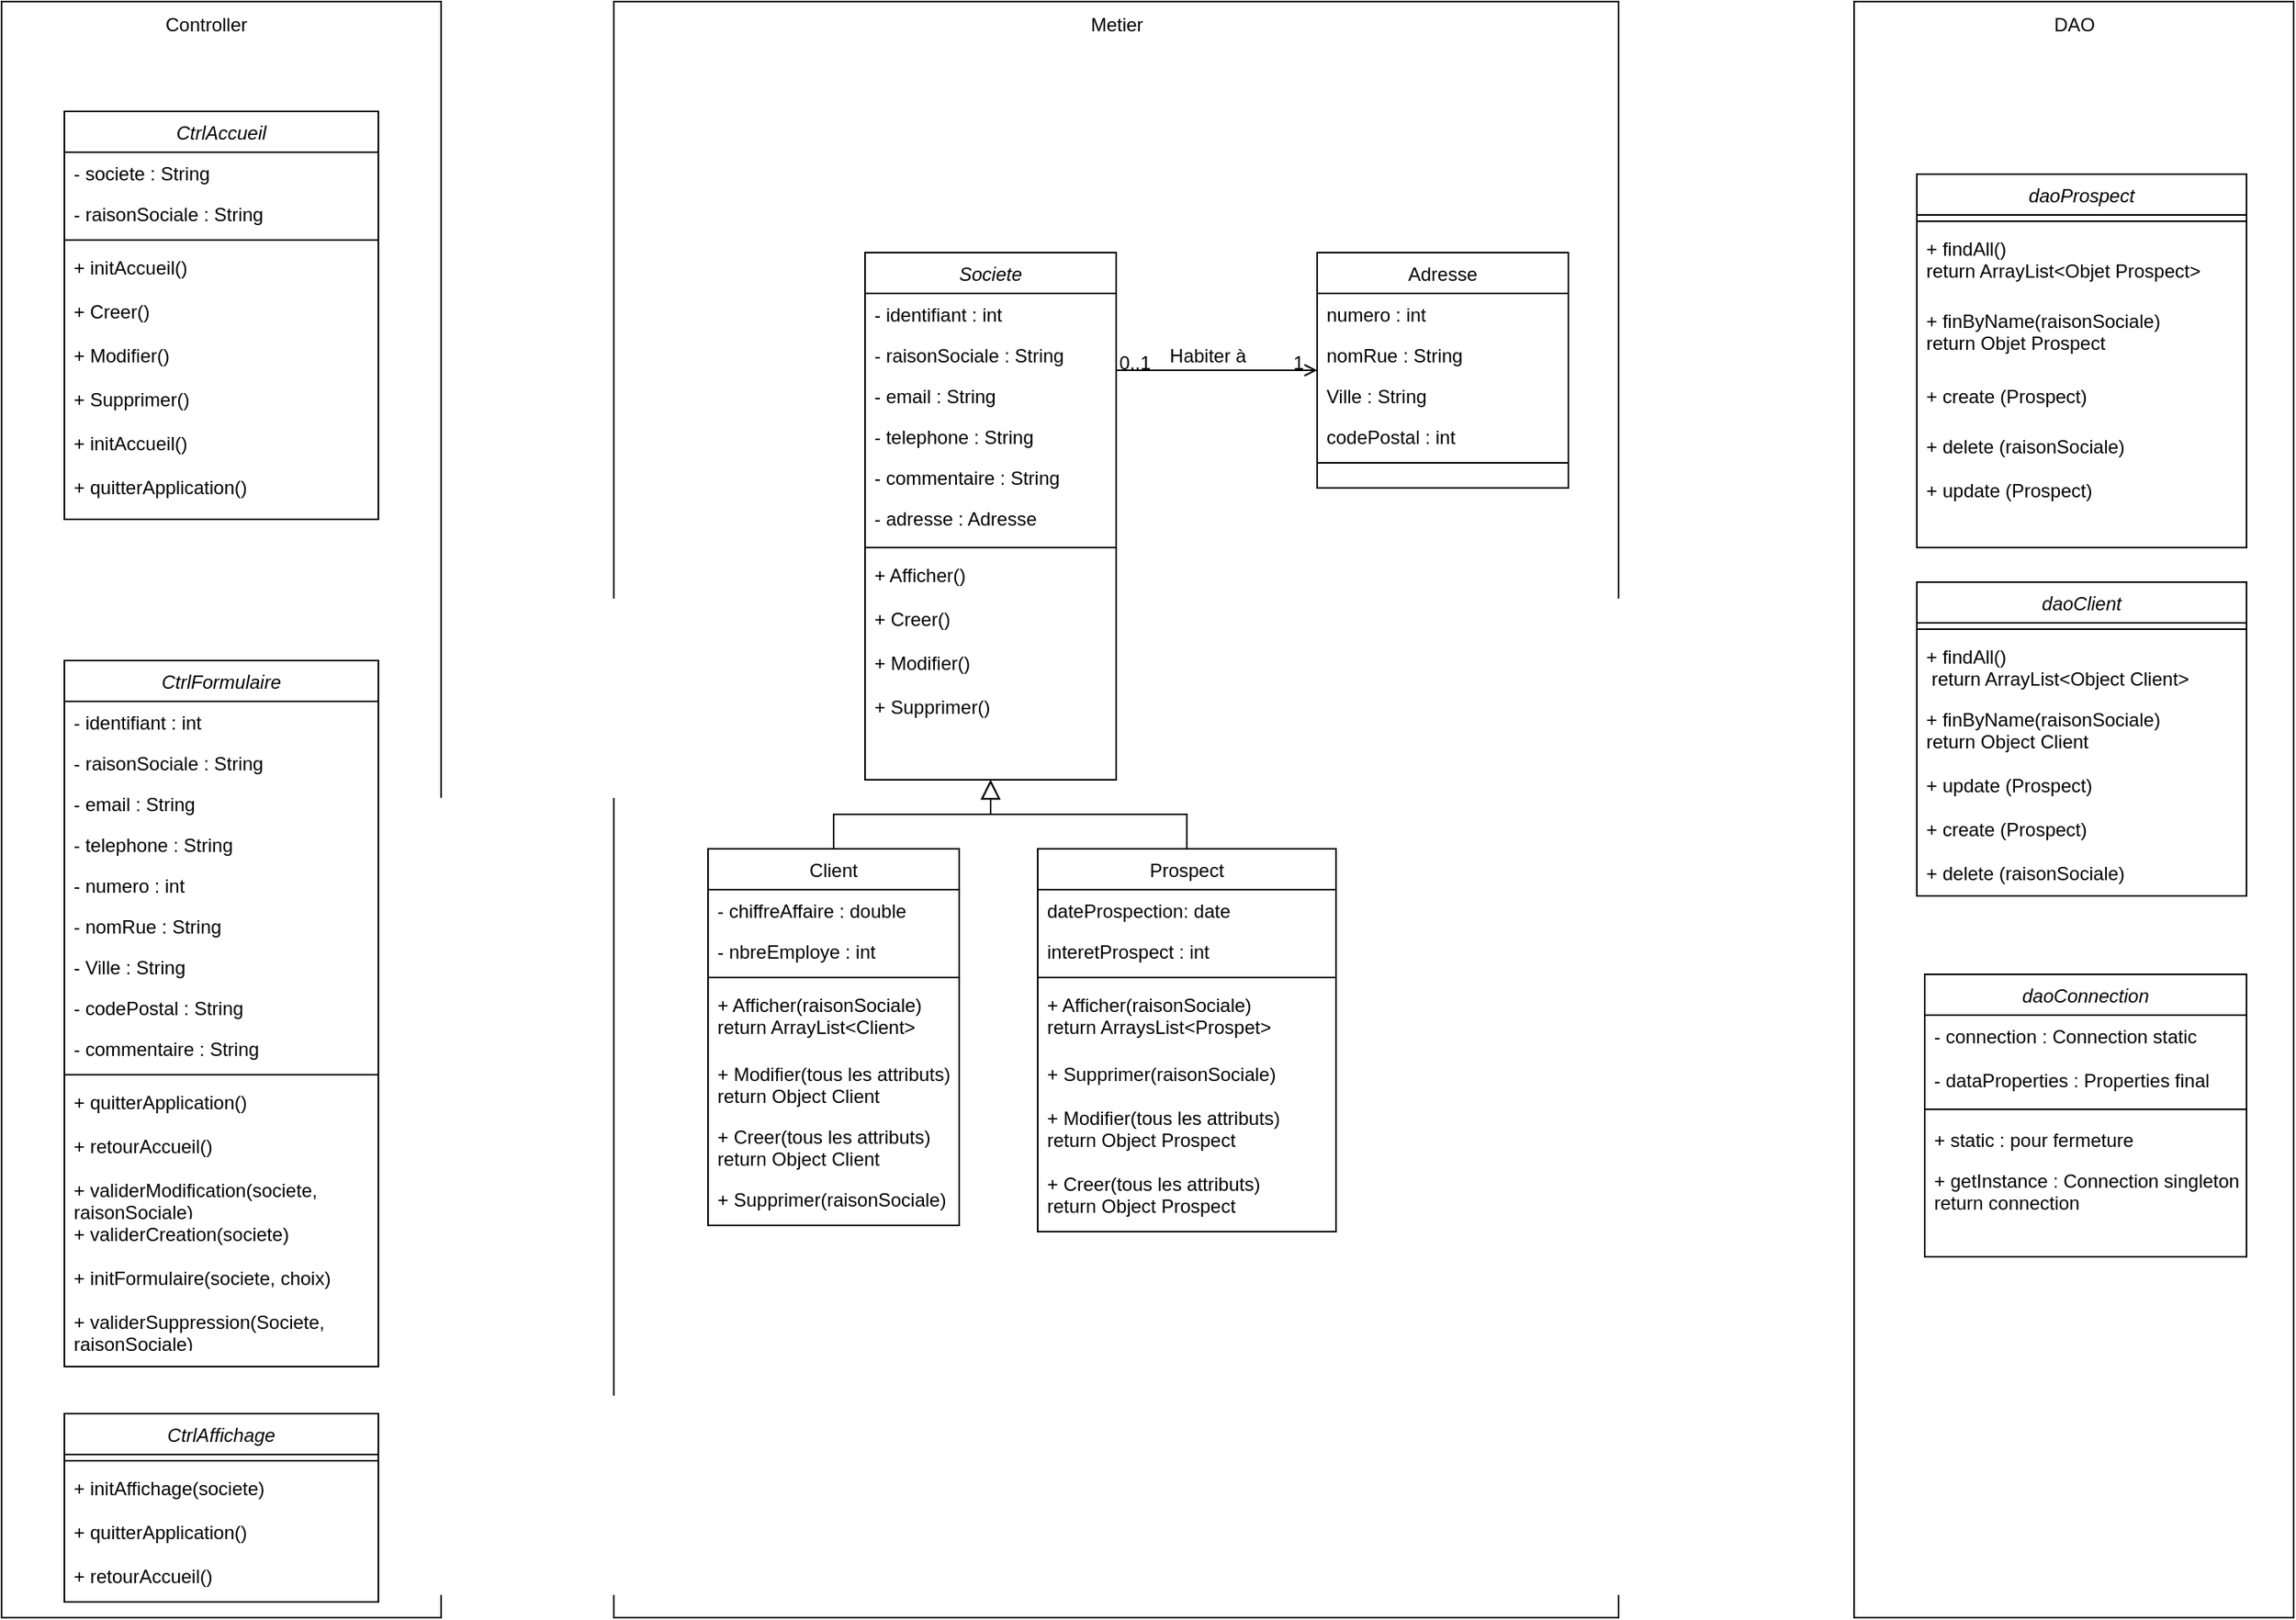 <mxfile version="23.1.5" type="device">
  <diagram id="C5RBs43oDa-KdzZeNtuy" name="Page-1">
    <mxGraphModel dx="2796" dy="2162" grid="1" gridSize="10" guides="1" tooltips="1" connect="1" arrows="1" fold="1" page="1" pageScale="1" pageWidth="827" pageHeight="1169" math="0" shadow="0">
      <root>
        <mxCell id="WIyWlLk6GJQsqaUBKTNV-0" />
        <mxCell id="WIyWlLk6GJQsqaUBKTNV-1" parent="WIyWlLk6GJQsqaUBKTNV-0" />
        <mxCell id="VzRk8V6bYyOKbpGxh-2b-78" value="" style="rounded=0;whiteSpace=wrap;html=1;" vertex="1" parent="WIyWlLk6GJQsqaUBKTNV-1">
          <mxGeometry x="850" y="-30" width="280" height="1030" as="geometry" />
        </mxCell>
        <mxCell id="VzRk8V6bYyOKbpGxh-2b-76" value="" style="rounded=0;whiteSpace=wrap;html=1;" vertex="1" parent="WIyWlLk6GJQsqaUBKTNV-1">
          <mxGeometry x="60" y="-30" width="640" height="1030" as="geometry" />
        </mxCell>
        <mxCell id="VzRk8V6bYyOKbpGxh-2b-74" value="" style="rounded=0;whiteSpace=wrap;html=1;" vertex="1" parent="WIyWlLk6GJQsqaUBKTNV-1">
          <mxGeometry x="-330" y="-30" width="280" height="1030" as="geometry" />
        </mxCell>
        <mxCell id="zkfFHV4jXpPFQw0GAbJ--0" value="Societe" style="swimlane;fontStyle=2;align=center;verticalAlign=top;childLayout=stackLayout;horizontal=1;startSize=26;horizontalStack=0;resizeParent=1;resizeLast=0;collapsible=1;marginBottom=0;rounded=0;shadow=0;strokeWidth=1;" parent="WIyWlLk6GJQsqaUBKTNV-1" vertex="1">
          <mxGeometry x="220" y="130" width="160" height="336" as="geometry">
            <mxRectangle x="230" y="140" width="160" height="26" as="alternateBounds" />
          </mxGeometry>
        </mxCell>
        <mxCell id="zkfFHV4jXpPFQw0GAbJ--1" value="- identifiant : int" style="text;align=left;verticalAlign=top;spacingLeft=4;spacingRight=4;overflow=hidden;rotatable=0;points=[[0,0.5],[1,0.5]];portConstraint=eastwest;" parent="zkfFHV4jXpPFQw0GAbJ--0" vertex="1">
          <mxGeometry y="26" width="160" height="26" as="geometry" />
        </mxCell>
        <mxCell id="zkfFHV4jXpPFQw0GAbJ--2" value="- raisonSociale : String" style="text;align=left;verticalAlign=top;spacingLeft=4;spacingRight=4;overflow=hidden;rotatable=0;points=[[0,0.5],[1,0.5]];portConstraint=eastwest;rounded=0;shadow=0;html=0;" parent="zkfFHV4jXpPFQw0GAbJ--0" vertex="1">
          <mxGeometry y="52" width="160" height="26" as="geometry" />
        </mxCell>
        <mxCell id="zkfFHV4jXpPFQw0GAbJ--3" value="- email : String" style="text;align=left;verticalAlign=top;spacingLeft=4;spacingRight=4;overflow=hidden;rotatable=0;points=[[0,0.5],[1,0.5]];portConstraint=eastwest;rounded=0;shadow=0;html=0;" parent="zkfFHV4jXpPFQw0GAbJ--0" vertex="1">
          <mxGeometry y="78" width="160" height="26" as="geometry" />
        </mxCell>
        <mxCell id="VzRk8V6bYyOKbpGxh-2b-1" value="- telephone : String" style="text;align=left;verticalAlign=top;spacingLeft=4;spacingRight=4;overflow=hidden;rotatable=0;points=[[0,0.5],[1,0.5]];portConstraint=eastwest;rounded=0;shadow=0;html=0;" vertex="1" parent="zkfFHV4jXpPFQw0GAbJ--0">
          <mxGeometry y="104" width="160" height="26" as="geometry" />
        </mxCell>
        <mxCell id="VzRk8V6bYyOKbpGxh-2b-2" value="- commentaire : String" style="text;align=left;verticalAlign=top;spacingLeft=4;spacingRight=4;overflow=hidden;rotatable=0;points=[[0,0.5],[1,0.5]];portConstraint=eastwest;rounded=0;shadow=0;html=0;" vertex="1" parent="zkfFHV4jXpPFQw0GAbJ--0">
          <mxGeometry y="130" width="160" height="26" as="geometry" />
        </mxCell>
        <mxCell id="VzRk8V6bYyOKbpGxh-2b-115" value="- adresse : Adresse" style="text;align=left;verticalAlign=top;spacingLeft=4;spacingRight=4;overflow=hidden;rotatable=0;points=[[0,0.5],[1,0.5]];portConstraint=eastwest;" vertex="1" parent="zkfFHV4jXpPFQw0GAbJ--0">
          <mxGeometry y="156" width="160" height="28" as="geometry" />
        </mxCell>
        <mxCell id="zkfFHV4jXpPFQw0GAbJ--4" value="" style="line;html=1;strokeWidth=1;align=left;verticalAlign=middle;spacingTop=-1;spacingLeft=3;spacingRight=3;rotatable=0;labelPosition=right;points=[];portConstraint=eastwest;" parent="zkfFHV4jXpPFQw0GAbJ--0" vertex="1">
          <mxGeometry y="184" width="160" height="8" as="geometry" />
        </mxCell>
        <mxCell id="zkfFHV4jXpPFQw0GAbJ--5" value="+ Afficher()" style="text;align=left;verticalAlign=top;spacingLeft=4;spacingRight=4;overflow=hidden;rotatable=0;points=[[0,0.5],[1,0.5]];portConstraint=eastwest;" parent="zkfFHV4jXpPFQw0GAbJ--0" vertex="1">
          <mxGeometry y="192" width="160" height="28" as="geometry" />
        </mxCell>
        <mxCell id="VzRk8V6bYyOKbpGxh-2b-3" value="+ Creer() " style="text;align=left;verticalAlign=top;spacingLeft=4;spacingRight=4;overflow=hidden;rotatable=0;points=[[0,0.5],[1,0.5]];portConstraint=eastwest;" vertex="1" parent="zkfFHV4jXpPFQw0GAbJ--0">
          <mxGeometry y="220" width="160" height="28" as="geometry" />
        </mxCell>
        <mxCell id="VzRk8V6bYyOKbpGxh-2b-4" value="+ Modifier() " style="text;align=left;verticalAlign=top;spacingLeft=4;spacingRight=4;overflow=hidden;rotatable=0;points=[[0,0.5],[1,0.5]];portConstraint=eastwest;" vertex="1" parent="zkfFHV4jXpPFQw0GAbJ--0">
          <mxGeometry y="248" width="160" height="28" as="geometry" />
        </mxCell>
        <mxCell id="VzRk8V6bYyOKbpGxh-2b-5" value="+ Supprimer()" style="text;align=left;verticalAlign=top;spacingLeft=4;spacingRight=4;overflow=hidden;rotatable=0;points=[[0,0.5],[1,0.5]];portConstraint=eastwest;" vertex="1" parent="zkfFHV4jXpPFQw0GAbJ--0">
          <mxGeometry y="276" width="160" height="28" as="geometry" />
        </mxCell>
        <mxCell id="zkfFHV4jXpPFQw0GAbJ--6" value="Client" style="swimlane;fontStyle=0;align=center;verticalAlign=top;childLayout=stackLayout;horizontal=1;startSize=26;horizontalStack=0;resizeParent=1;resizeLast=0;collapsible=1;marginBottom=0;rounded=0;shadow=0;strokeWidth=1;" parent="WIyWlLk6GJQsqaUBKTNV-1" vertex="1">
          <mxGeometry x="120" y="510" width="160" height="240" as="geometry">
            <mxRectangle x="130" y="380" width="160" height="26" as="alternateBounds" />
          </mxGeometry>
        </mxCell>
        <mxCell id="zkfFHV4jXpPFQw0GAbJ--7" value="- chiffreAffaire : double" style="text;align=left;verticalAlign=top;spacingLeft=4;spacingRight=4;overflow=hidden;rotatable=0;points=[[0,0.5],[1,0.5]];portConstraint=eastwest;" parent="zkfFHV4jXpPFQw0GAbJ--6" vertex="1">
          <mxGeometry y="26" width="160" height="26" as="geometry" />
        </mxCell>
        <mxCell id="zkfFHV4jXpPFQw0GAbJ--8" value="- nbreEmploye : int" style="text;align=left;verticalAlign=top;spacingLeft=4;spacingRight=4;overflow=hidden;rotatable=0;points=[[0,0.5],[1,0.5]];portConstraint=eastwest;rounded=0;shadow=0;html=0;" parent="zkfFHV4jXpPFQw0GAbJ--6" vertex="1">
          <mxGeometry y="52" width="160" height="26" as="geometry" />
        </mxCell>
        <mxCell id="zkfFHV4jXpPFQw0GAbJ--9" value="" style="line;html=1;strokeWidth=1;align=left;verticalAlign=middle;spacingTop=-1;spacingLeft=3;spacingRight=3;rotatable=0;labelPosition=right;points=[];portConstraint=eastwest;" parent="zkfFHV4jXpPFQw0GAbJ--6" vertex="1">
          <mxGeometry y="78" width="160" height="8" as="geometry" />
        </mxCell>
        <mxCell id="VzRk8V6bYyOKbpGxh-2b-6" value="+ Afficher(raisonSociale)&#xa;return ArrayList&lt;Client&gt;" style="text;align=left;verticalAlign=top;spacingLeft=4;spacingRight=4;overflow=hidden;rotatable=0;points=[[0,0.5],[1,0.5]];portConstraint=eastwest;" vertex="1" parent="zkfFHV4jXpPFQw0GAbJ--6">
          <mxGeometry y="86" width="160" height="44" as="geometry" />
        </mxCell>
        <mxCell id="VzRk8V6bYyOKbpGxh-2b-8" value="+ Modifier(tous les attributs)&#xa;return Object Client" style="text;align=left;verticalAlign=top;spacingLeft=4;spacingRight=4;overflow=hidden;rotatable=0;points=[[0,0.5],[1,0.5]];portConstraint=eastwest;" vertex="1" parent="zkfFHV4jXpPFQw0GAbJ--6">
          <mxGeometry y="130" width="160" height="40" as="geometry" />
        </mxCell>
        <mxCell id="VzRk8V6bYyOKbpGxh-2b-7" value="+ Creer(tous les attributs)&#xa;return Object Client" style="text;align=left;verticalAlign=top;spacingLeft=4;spacingRight=4;overflow=hidden;rotatable=0;points=[[0,0.5],[1,0.5]];portConstraint=eastwest;" vertex="1" parent="zkfFHV4jXpPFQw0GAbJ--6">
          <mxGeometry y="170" width="160" height="40" as="geometry" />
        </mxCell>
        <mxCell id="VzRk8V6bYyOKbpGxh-2b-9" value="+ Supprimer(raisonSociale)" style="text;align=left;verticalAlign=top;spacingLeft=4;spacingRight=4;overflow=hidden;rotatable=0;points=[[0,0.5],[1,0.5]];portConstraint=eastwest;" vertex="1" parent="zkfFHV4jXpPFQw0GAbJ--6">
          <mxGeometry y="210" width="160" height="28" as="geometry" />
        </mxCell>
        <mxCell id="zkfFHV4jXpPFQw0GAbJ--12" value="" style="endArrow=block;endSize=10;endFill=0;shadow=0;strokeWidth=1;rounded=0;edgeStyle=elbowEdgeStyle;elbow=vertical;" parent="WIyWlLk6GJQsqaUBKTNV-1" source="zkfFHV4jXpPFQw0GAbJ--6" target="zkfFHV4jXpPFQw0GAbJ--0" edge="1">
          <mxGeometry width="160" relative="1" as="geometry">
            <mxPoint x="200" y="353" as="sourcePoint" />
            <mxPoint x="200" y="353" as="targetPoint" />
          </mxGeometry>
        </mxCell>
        <mxCell id="zkfFHV4jXpPFQw0GAbJ--13" value="Prospect" style="swimlane;fontStyle=0;align=center;verticalAlign=top;childLayout=stackLayout;horizontal=1;startSize=26;horizontalStack=0;resizeParent=1;resizeLast=0;collapsible=1;marginBottom=0;rounded=0;shadow=0;strokeWidth=1;" parent="WIyWlLk6GJQsqaUBKTNV-1" vertex="1">
          <mxGeometry x="330" y="510" width="190" height="244" as="geometry">
            <mxRectangle x="340" y="380" width="170" height="26" as="alternateBounds" />
          </mxGeometry>
        </mxCell>
        <mxCell id="zkfFHV4jXpPFQw0GAbJ--14" value="dateProspection: date" style="text;align=left;verticalAlign=top;spacingLeft=4;spacingRight=4;overflow=hidden;rotatable=0;points=[[0,0.5],[1,0.5]];portConstraint=eastwest;" parent="zkfFHV4jXpPFQw0GAbJ--13" vertex="1">
          <mxGeometry y="26" width="190" height="26" as="geometry" />
        </mxCell>
        <mxCell id="VzRk8V6bYyOKbpGxh-2b-10" value="interetProspect : int" style="text;align=left;verticalAlign=top;spacingLeft=4;spacingRight=4;overflow=hidden;rotatable=0;points=[[0,0.5],[1,0.5]];portConstraint=eastwest;" vertex="1" parent="zkfFHV4jXpPFQw0GAbJ--13">
          <mxGeometry y="52" width="190" height="26" as="geometry" />
        </mxCell>
        <mxCell id="zkfFHV4jXpPFQw0GAbJ--15" value="" style="line;html=1;strokeWidth=1;align=left;verticalAlign=middle;spacingTop=-1;spacingLeft=3;spacingRight=3;rotatable=0;labelPosition=right;points=[];portConstraint=eastwest;" parent="zkfFHV4jXpPFQw0GAbJ--13" vertex="1">
          <mxGeometry y="78" width="190" height="8" as="geometry" />
        </mxCell>
        <mxCell id="VzRk8V6bYyOKbpGxh-2b-11" value="+ Afficher(raisonSociale)&#xa;return ArraysList&lt;Prospet&gt;" style="text;align=left;verticalAlign=top;spacingLeft=4;spacingRight=4;overflow=hidden;rotatable=0;points=[[0,0.5],[1,0.5]];portConstraint=eastwest;" vertex="1" parent="zkfFHV4jXpPFQw0GAbJ--13">
          <mxGeometry y="86" width="190" height="44" as="geometry" />
        </mxCell>
        <mxCell id="VzRk8V6bYyOKbpGxh-2b-12" value="+ Supprimer(raisonSociale)" style="text;align=left;verticalAlign=top;spacingLeft=4;spacingRight=4;overflow=hidden;rotatable=0;points=[[0,0.5],[1,0.5]];portConstraint=eastwest;" vertex="1" parent="zkfFHV4jXpPFQw0GAbJ--13">
          <mxGeometry y="130" width="190" height="28" as="geometry" />
        </mxCell>
        <mxCell id="VzRk8V6bYyOKbpGxh-2b-13" value="+ Modifier(tous les attributs)&#xa;return Object Prospect" style="text;align=left;verticalAlign=top;spacingLeft=4;spacingRight=4;overflow=hidden;rotatable=0;points=[[0,0.5],[1,0.5]];portConstraint=eastwest;" vertex="1" parent="zkfFHV4jXpPFQw0GAbJ--13">
          <mxGeometry y="158" width="190" height="42" as="geometry" />
        </mxCell>
        <mxCell id="VzRk8V6bYyOKbpGxh-2b-14" value="+ Creer(tous les attributs) &#xa;return Object Prospect" style="text;align=left;verticalAlign=top;spacingLeft=4;spacingRight=4;overflow=hidden;rotatable=0;points=[[0,0.5],[1,0.5]];portConstraint=eastwest;" vertex="1" parent="zkfFHV4jXpPFQw0GAbJ--13">
          <mxGeometry y="200" width="190" height="44" as="geometry" />
        </mxCell>
        <mxCell id="zkfFHV4jXpPFQw0GAbJ--16" value="" style="endArrow=block;endSize=10;endFill=0;shadow=0;strokeWidth=1;rounded=0;edgeStyle=elbowEdgeStyle;elbow=vertical;" parent="WIyWlLk6GJQsqaUBKTNV-1" source="zkfFHV4jXpPFQw0GAbJ--13" target="zkfFHV4jXpPFQw0GAbJ--0" edge="1">
          <mxGeometry width="160" relative="1" as="geometry">
            <mxPoint x="210" y="523" as="sourcePoint" />
            <mxPoint x="310" y="421" as="targetPoint" />
          </mxGeometry>
        </mxCell>
        <mxCell id="zkfFHV4jXpPFQw0GAbJ--17" value="Adresse" style="swimlane;fontStyle=0;align=center;verticalAlign=top;childLayout=stackLayout;horizontal=1;startSize=26;horizontalStack=0;resizeParent=1;resizeLast=0;collapsible=1;marginBottom=0;rounded=0;shadow=0;strokeWidth=1;" parent="WIyWlLk6GJQsqaUBKTNV-1" vertex="1">
          <mxGeometry x="508" y="130" width="160" height="150" as="geometry">
            <mxRectangle x="550" y="140" width="160" height="26" as="alternateBounds" />
          </mxGeometry>
        </mxCell>
        <mxCell id="zkfFHV4jXpPFQw0GAbJ--18" value="numero : int" style="text;align=left;verticalAlign=top;spacingLeft=4;spacingRight=4;overflow=hidden;rotatable=0;points=[[0,0.5],[1,0.5]];portConstraint=eastwest;" parent="zkfFHV4jXpPFQw0GAbJ--17" vertex="1">
          <mxGeometry y="26" width="160" height="26" as="geometry" />
        </mxCell>
        <mxCell id="zkfFHV4jXpPFQw0GAbJ--19" value="nomRue : String" style="text;align=left;verticalAlign=top;spacingLeft=4;spacingRight=4;overflow=hidden;rotatable=0;points=[[0,0.5],[1,0.5]];portConstraint=eastwest;rounded=0;shadow=0;html=0;" parent="zkfFHV4jXpPFQw0GAbJ--17" vertex="1">
          <mxGeometry y="52" width="160" height="26" as="geometry" />
        </mxCell>
        <mxCell id="zkfFHV4jXpPFQw0GAbJ--20" value="Ville : String" style="text;align=left;verticalAlign=top;spacingLeft=4;spacingRight=4;overflow=hidden;rotatable=0;points=[[0,0.5],[1,0.5]];portConstraint=eastwest;rounded=0;shadow=0;html=0;" parent="zkfFHV4jXpPFQw0GAbJ--17" vertex="1">
          <mxGeometry y="78" width="160" height="26" as="geometry" />
        </mxCell>
        <mxCell id="zkfFHV4jXpPFQw0GAbJ--21" value="codePostal : int" style="text;align=left;verticalAlign=top;spacingLeft=4;spacingRight=4;overflow=hidden;rotatable=0;points=[[0,0.5],[1,0.5]];portConstraint=eastwest;rounded=0;shadow=0;html=0;" parent="zkfFHV4jXpPFQw0GAbJ--17" vertex="1">
          <mxGeometry y="104" width="160" height="26" as="geometry" />
        </mxCell>
        <mxCell id="zkfFHV4jXpPFQw0GAbJ--23" value="" style="line;html=1;strokeWidth=1;align=left;verticalAlign=middle;spacingTop=-1;spacingLeft=3;spacingRight=3;rotatable=0;labelPosition=right;points=[];portConstraint=eastwest;" parent="zkfFHV4jXpPFQw0GAbJ--17" vertex="1">
          <mxGeometry y="130" width="160" height="8" as="geometry" />
        </mxCell>
        <mxCell id="zkfFHV4jXpPFQw0GAbJ--26" value="" style="endArrow=open;shadow=0;strokeWidth=1;rounded=0;endFill=1;edgeStyle=elbowEdgeStyle;elbow=vertical;" parent="WIyWlLk6GJQsqaUBKTNV-1" source="zkfFHV4jXpPFQw0GAbJ--0" target="zkfFHV4jXpPFQw0GAbJ--17" edge="1">
          <mxGeometry x="0.5" y="41" relative="1" as="geometry">
            <mxPoint x="380" y="342" as="sourcePoint" />
            <mxPoint x="540" y="342" as="targetPoint" />
            <mxPoint x="-40" y="32" as="offset" />
          </mxGeometry>
        </mxCell>
        <mxCell id="zkfFHV4jXpPFQw0GAbJ--27" value="0..1" style="resizable=0;align=left;verticalAlign=bottom;labelBackgroundColor=none;fontSize=12;" parent="zkfFHV4jXpPFQw0GAbJ--26" connectable="0" vertex="1">
          <mxGeometry x="-1" relative="1" as="geometry">
            <mxPoint y="4" as="offset" />
          </mxGeometry>
        </mxCell>
        <mxCell id="zkfFHV4jXpPFQw0GAbJ--28" value="1" style="resizable=0;align=right;verticalAlign=bottom;labelBackgroundColor=none;fontSize=12;" parent="zkfFHV4jXpPFQw0GAbJ--26" connectable="0" vertex="1">
          <mxGeometry x="1" relative="1" as="geometry">
            <mxPoint x="-7" y="4" as="offset" />
          </mxGeometry>
        </mxCell>
        <mxCell id="zkfFHV4jXpPFQw0GAbJ--29" value="Habiter à" style="text;html=1;resizable=0;points=[];;align=center;verticalAlign=middle;labelBackgroundColor=none;rounded=0;shadow=0;strokeWidth=1;fontSize=12;" parent="zkfFHV4jXpPFQw0GAbJ--26" vertex="1" connectable="0">
          <mxGeometry x="0.5" y="49" relative="1" as="geometry">
            <mxPoint x="-38" y="40" as="offset" />
          </mxGeometry>
        </mxCell>
        <mxCell id="VzRk8V6bYyOKbpGxh-2b-19" value="CtrlAccueil" style="swimlane;fontStyle=2;align=center;verticalAlign=top;childLayout=stackLayout;horizontal=1;startSize=26;horizontalStack=0;resizeParent=1;resizeLast=0;collapsible=1;marginBottom=0;rounded=0;shadow=0;strokeWidth=1;" vertex="1" parent="WIyWlLk6GJQsqaUBKTNV-1">
          <mxGeometry x="-290" y="40" width="200" height="260" as="geometry">
            <mxRectangle x="230" y="140" width="160" height="26" as="alternateBounds" />
          </mxGeometry>
        </mxCell>
        <mxCell id="VzRk8V6bYyOKbpGxh-2b-20" value="- societe : String" style="text;align=left;verticalAlign=top;spacingLeft=4;spacingRight=4;overflow=hidden;rotatable=0;points=[[0,0.5],[1,0.5]];portConstraint=eastwest;" vertex="1" parent="VzRk8V6bYyOKbpGxh-2b-19">
          <mxGeometry y="26" width="200" height="26" as="geometry" />
        </mxCell>
        <mxCell id="VzRk8V6bYyOKbpGxh-2b-21" value="- raisonSociale : String" style="text;align=left;verticalAlign=top;spacingLeft=4;spacingRight=4;overflow=hidden;rotatable=0;points=[[0,0.5],[1,0.5]];portConstraint=eastwest;rounded=0;shadow=0;html=0;" vertex="1" parent="VzRk8V6bYyOKbpGxh-2b-19">
          <mxGeometry y="52" width="200" height="26" as="geometry" />
        </mxCell>
        <mxCell id="VzRk8V6bYyOKbpGxh-2b-25" value="" style="line;html=1;strokeWidth=1;align=left;verticalAlign=middle;spacingTop=-1;spacingLeft=3;spacingRight=3;rotatable=0;labelPosition=right;points=[];portConstraint=eastwest;" vertex="1" parent="VzRk8V6bYyOKbpGxh-2b-19">
          <mxGeometry y="78" width="200" height="8" as="geometry" />
        </mxCell>
        <mxCell id="VzRk8V6bYyOKbpGxh-2b-26" value="+ initAccueil()" style="text;align=left;verticalAlign=top;spacingLeft=4;spacingRight=4;overflow=hidden;rotatable=0;points=[[0,0.5],[1,0.5]];portConstraint=eastwest;" vertex="1" parent="VzRk8V6bYyOKbpGxh-2b-19">
          <mxGeometry y="86" width="200" height="28" as="geometry" />
        </mxCell>
        <mxCell id="VzRk8V6bYyOKbpGxh-2b-27" value="+ Creer()" style="text;align=left;verticalAlign=top;spacingLeft=4;spacingRight=4;overflow=hidden;rotatable=0;points=[[0,0.5],[1,0.5]];portConstraint=eastwest;" vertex="1" parent="VzRk8V6bYyOKbpGxh-2b-19">
          <mxGeometry y="114" width="200" height="28" as="geometry" />
        </mxCell>
        <mxCell id="VzRk8V6bYyOKbpGxh-2b-28" value="+ Modifier()" style="text;align=left;verticalAlign=top;spacingLeft=4;spacingRight=4;overflow=hidden;rotatable=0;points=[[0,0.5],[1,0.5]];portConstraint=eastwest;" vertex="1" parent="VzRk8V6bYyOKbpGxh-2b-19">
          <mxGeometry y="142" width="200" height="28" as="geometry" />
        </mxCell>
        <mxCell id="VzRk8V6bYyOKbpGxh-2b-29" value="+ Supprimer()" style="text;align=left;verticalAlign=top;spacingLeft=4;spacingRight=4;overflow=hidden;rotatable=0;points=[[0,0.5],[1,0.5]];portConstraint=eastwest;" vertex="1" parent="VzRk8V6bYyOKbpGxh-2b-19">
          <mxGeometry y="170" width="200" height="28" as="geometry" />
        </mxCell>
        <mxCell id="VzRk8V6bYyOKbpGxh-2b-90" value="+ initAccueil()" style="text;align=left;verticalAlign=top;spacingLeft=4;spacingRight=4;overflow=hidden;rotatable=0;points=[[0,0.5],[1,0.5]];portConstraint=eastwest;" vertex="1" parent="VzRk8V6bYyOKbpGxh-2b-19">
          <mxGeometry y="198" width="200" height="28" as="geometry" />
        </mxCell>
        <mxCell id="VzRk8V6bYyOKbpGxh-2b-94" value="+ quitterApplication()" style="text;align=left;verticalAlign=top;spacingLeft=4;spacingRight=4;overflow=hidden;rotatable=0;points=[[0,0.5],[1,0.5]];portConstraint=eastwest;" vertex="1" parent="VzRk8V6bYyOKbpGxh-2b-19">
          <mxGeometry y="226" width="200" height="28" as="geometry" />
        </mxCell>
        <mxCell id="VzRk8V6bYyOKbpGxh-2b-30" value="CtrlFormulaire" style="swimlane;fontStyle=2;align=center;verticalAlign=top;childLayout=stackLayout;horizontal=1;startSize=26;horizontalStack=0;resizeParent=1;resizeLast=0;collapsible=1;marginBottom=0;rounded=0;shadow=0;strokeWidth=1;" vertex="1" parent="WIyWlLk6GJQsqaUBKTNV-1">
          <mxGeometry x="-290" y="390" width="200" height="450" as="geometry">
            <mxRectangle x="230" y="140" width="160" height="26" as="alternateBounds" />
          </mxGeometry>
        </mxCell>
        <mxCell id="VzRk8V6bYyOKbpGxh-2b-31" value="- identifiant : int" style="text;align=left;verticalAlign=top;spacingLeft=4;spacingRight=4;overflow=hidden;rotatable=0;points=[[0,0.5],[1,0.5]];portConstraint=eastwest;" vertex="1" parent="VzRk8V6bYyOKbpGxh-2b-30">
          <mxGeometry y="26" width="200" height="26" as="geometry" />
        </mxCell>
        <mxCell id="VzRk8V6bYyOKbpGxh-2b-32" value="- raisonSociale : String" style="text;align=left;verticalAlign=top;spacingLeft=4;spacingRight=4;overflow=hidden;rotatable=0;points=[[0,0.5],[1,0.5]];portConstraint=eastwest;rounded=0;shadow=0;html=0;" vertex="1" parent="VzRk8V6bYyOKbpGxh-2b-30">
          <mxGeometry y="52" width="200" height="26" as="geometry" />
        </mxCell>
        <mxCell id="VzRk8V6bYyOKbpGxh-2b-33" value="- email : String" style="text;align=left;verticalAlign=top;spacingLeft=4;spacingRight=4;overflow=hidden;rotatable=0;points=[[0,0.5],[1,0.5]];portConstraint=eastwest;rounded=0;shadow=0;html=0;" vertex="1" parent="VzRk8V6bYyOKbpGxh-2b-30">
          <mxGeometry y="78" width="200" height="26" as="geometry" />
        </mxCell>
        <mxCell id="VzRk8V6bYyOKbpGxh-2b-34" value="- telephone : String" style="text;align=left;verticalAlign=top;spacingLeft=4;spacingRight=4;overflow=hidden;rotatable=0;points=[[0,0.5],[1,0.5]];portConstraint=eastwest;rounded=0;shadow=0;html=0;" vertex="1" parent="VzRk8V6bYyOKbpGxh-2b-30">
          <mxGeometry y="104" width="200" height="26" as="geometry" />
        </mxCell>
        <mxCell id="VzRk8V6bYyOKbpGxh-2b-99" value="- numero : int" style="text;align=left;verticalAlign=top;spacingLeft=4;spacingRight=4;overflow=hidden;rotatable=0;points=[[0,0.5],[1,0.5]];portConstraint=eastwest;" vertex="1" parent="VzRk8V6bYyOKbpGxh-2b-30">
          <mxGeometry y="130" width="200" height="26" as="geometry" />
        </mxCell>
        <mxCell id="VzRk8V6bYyOKbpGxh-2b-100" value="- nomRue : String" style="text;align=left;verticalAlign=top;spacingLeft=4;spacingRight=4;overflow=hidden;rotatable=0;points=[[0,0.5],[1,0.5]];portConstraint=eastwest;rounded=0;shadow=0;html=0;" vertex="1" parent="VzRk8V6bYyOKbpGxh-2b-30">
          <mxGeometry y="156" width="200" height="26" as="geometry" />
        </mxCell>
        <mxCell id="VzRk8V6bYyOKbpGxh-2b-101" value="- Ville : String" style="text;align=left;verticalAlign=top;spacingLeft=4;spacingRight=4;overflow=hidden;rotatable=0;points=[[0,0.5],[1,0.5]];portConstraint=eastwest;rounded=0;shadow=0;html=0;" vertex="1" parent="VzRk8V6bYyOKbpGxh-2b-30">
          <mxGeometry y="182" width="200" height="26" as="geometry" />
        </mxCell>
        <mxCell id="VzRk8V6bYyOKbpGxh-2b-102" value="- codePostal : String" style="text;align=left;verticalAlign=top;spacingLeft=4;spacingRight=4;overflow=hidden;rotatable=0;points=[[0,0.5],[1,0.5]];portConstraint=eastwest;rounded=0;shadow=0;html=0;" vertex="1" parent="VzRk8V6bYyOKbpGxh-2b-30">
          <mxGeometry y="208" width="200" height="26" as="geometry" />
        </mxCell>
        <mxCell id="VzRk8V6bYyOKbpGxh-2b-35" value="- commentaire : String" style="text;align=left;verticalAlign=top;spacingLeft=4;spacingRight=4;overflow=hidden;rotatable=0;points=[[0,0.5],[1,0.5]];portConstraint=eastwest;rounded=0;shadow=0;html=0;" vertex="1" parent="VzRk8V6bYyOKbpGxh-2b-30">
          <mxGeometry y="234" width="200" height="26" as="geometry" />
        </mxCell>
        <mxCell id="VzRk8V6bYyOKbpGxh-2b-36" value="" style="line;html=1;strokeWidth=1;align=left;verticalAlign=middle;spacingTop=-1;spacingLeft=3;spacingRight=3;rotatable=0;labelPosition=right;points=[];portConstraint=eastwest;" vertex="1" parent="VzRk8V6bYyOKbpGxh-2b-30">
          <mxGeometry y="260" width="200" height="8" as="geometry" />
        </mxCell>
        <mxCell id="VzRk8V6bYyOKbpGxh-2b-92" value="+ quitterApplication()" style="text;align=left;verticalAlign=top;spacingLeft=4;spacingRight=4;overflow=hidden;rotatable=0;points=[[0,0.5],[1,0.5]];portConstraint=eastwest;" vertex="1" parent="VzRk8V6bYyOKbpGxh-2b-30">
          <mxGeometry y="268" width="200" height="28" as="geometry" />
        </mxCell>
        <mxCell id="VzRk8V6bYyOKbpGxh-2b-93" value="+ retourAccueil()" style="text;align=left;verticalAlign=top;spacingLeft=4;spacingRight=4;overflow=hidden;rotatable=0;points=[[0,0.5],[1,0.5]];portConstraint=eastwest;" vertex="1" parent="VzRk8V6bYyOKbpGxh-2b-30">
          <mxGeometry y="296" width="200" height="28" as="geometry" />
        </mxCell>
        <mxCell id="VzRk8V6bYyOKbpGxh-2b-40" value="+ validerModification(societe, &#xa;raisonSociale)" style="text;align=left;verticalAlign=top;spacingLeft=4;spacingRight=4;overflow=hidden;rotatable=0;points=[[0,0.5],[1,0.5]];portConstraint=eastwest;" vertex="1" parent="VzRk8V6bYyOKbpGxh-2b-30">
          <mxGeometry y="324" width="200" height="28" as="geometry" />
        </mxCell>
        <mxCell id="VzRk8V6bYyOKbpGxh-2b-39" value="+ validerCreation(societe)" style="text;align=left;verticalAlign=top;spacingLeft=4;spacingRight=4;overflow=hidden;rotatable=0;points=[[0,0.5],[1,0.5]];portConstraint=eastwest;" vertex="1" parent="VzRk8V6bYyOKbpGxh-2b-30">
          <mxGeometry y="352" width="200" height="28" as="geometry" />
        </mxCell>
        <mxCell id="VzRk8V6bYyOKbpGxh-2b-37" value="+ initFormulaire(societe, choix)" style="text;align=left;verticalAlign=top;spacingLeft=4;spacingRight=4;overflow=hidden;rotatable=0;points=[[0,0.5],[1,0.5]];portConstraint=eastwest;" vertex="1" parent="VzRk8V6bYyOKbpGxh-2b-30">
          <mxGeometry y="380" width="200" height="28" as="geometry" />
        </mxCell>
        <mxCell id="VzRk8V6bYyOKbpGxh-2b-38" value="+ validerSuppression(Societe,&#xa;raisonSociale)" style="text;align=left;verticalAlign=top;spacingLeft=4;spacingRight=4;overflow=hidden;rotatable=0;points=[[0,0.5],[1,0.5]];portConstraint=eastwest;" vertex="1" parent="VzRk8V6bYyOKbpGxh-2b-30">
          <mxGeometry y="408" width="200" height="28" as="geometry" />
        </mxCell>
        <mxCell id="VzRk8V6bYyOKbpGxh-2b-41" value="CtrlAffichage" style="swimlane;fontStyle=2;align=center;verticalAlign=top;childLayout=stackLayout;horizontal=1;startSize=26;horizontalStack=0;resizeParent=1;resizeLast=0;collapsible=1;marginBottom=0;rounded=0;shadow=0;strokeWidth=1;" vertex="1" parent="WIyWlLk6GJQsqaUBKTNV-1">
          <mxGeometry x="-290" y="870" width="200" height="120" as="geometry">
            <mxRectangle x="230" y="140" width="160" height="26" as="alternateBounds" />
          </mxGeometry>
        </mxCell>
        <mxCell id="VzRk8V6bYyOKbpGxh-2b-47" value="" style="line;html=1;strokeWidth=1;align=left;verticalAlign=middle;spacingTop=-1;spacingLeft=3;spacingRight=3;rotatable=0;labelPosition=right;points=[];portConstraint=eastwest;" vertex="1" parent="VzRk8V6bYyOKbpGxh-2b-41">
          <mxGeometry y="26" width="200" height="8" as="geometry" />
        </mxCell>
        <mxCell id="VzRk8V6bYyOKbpGxh-2b-89" value="+ initAffichage(societe)" style="text;align=left;verticalAlign=top;spacingLeft=4;spacingRight=4;overflow=hidden;rotatable=0;points=[[0,0.5],[1,0.5]];portConstraint=eastwest;" vertex="1" parent="VzRk8V6bYyOKbpGxh-2b-41">
          <mxGeometry y="34" width="200" height="28" as="geometry" />
        </mxCell>
        <mxCell id="VzRk8V6bYyOKbpGxh-2b-48" value="+ quitterApplication()" style="text;align=left;verticalAlign=top;spacingLeft=4;spacingRight=4;overflow=hidden;rotatable=0;points=[[0,0.5],[1,0.5]];portConstraint=eastwest;" vertex="1" parent="VzRk8V6bYyOKbpGxh-2b-41">
          <mxGeometry y="62" width="200" height="28" as="geometry" />
        </mxCell>
        <mxCell id="VzRk8V6bYyOKbpGxh-2b-91" value="+ retourAccueil()" style="text;align=left;verticalAlign=top;spacingLeft=4;spacingRight=4;overflow=hidden;rotatable=0;points=[[0,0.5],[1,0.5]];portConstraint=eastwest;" vertex="1" parent="VzRk8V6bYyOKbpGxh-2b-41">
          <mxGeometry y="90" width="200" height="28" as="geometry" />
        </mxCell>
        <mxCell id="VzRk8V6bYyOKbpGxh-2b-52" value="daoProspect" style="swimlane;fontStyle=2;align=center;verticalAlign=top;childLayout=stackLayout;horizontal=1;startSize=26;horizontalStack=0;resizeParent=1;resizeLast=0;collapsible=1;marginBottom=0;rounded=0;shadow=0;strokeWidth=1;" vertex="1" parent="WIyWlLk6GJQsqaUBKTNV-1">
          <mxGeometry x="890" y="80" width="210" height="238" as="geometry">
            <mxRectangle x="230" y="140" width="160" height="26" as="alternateBounds" />
          </mxGeometry>
        </mxCell>
        <mxCell id="VzRk8V6bYyOKbpGxh-2b-58" value="" style="line;html=1;strokeWidth=1;align=left;verticalAlign=middle;spacingTop=-1;spacingLeft=3;spacingRight=3;rotatable=0;labelPosition=right;points=[];portConstraint=eastwest;" vertex="1" parent="VzRk8V6bYyOKbpGxh-2b-52">
          <mxGeometry y="26" width="210" height="8" as="geometry" />
        </mxCell>
        <mxCell id="VzRk8V6bYyOKbpGxh-2b-59" value="+ findAll() &#xa;return ArrayList&lt;Objet Prospect&gt;" style="text;align=left;verticalAlign=top;spacingLeft=4;spacingRight=4;overflow=hidden;rotatable=0;points=[[0,0.5],[1,0.5]];portConstraint=eastwest;" vertex="1" parent="VzRk8V6bYyOKbpGxh-2b-52">
          <mxGeometry y="34" width="210" height="46" as="geometry" />
        </mxCell>
        <mxCell id="VzRk8V6bYyOKbpGxh-2b-60" value="+ finByName(raisonSociale)&#xa;return Objet Prospect" style="text;align=left;verticalAlign=top;spacingLeft=4;spacingRight=4;overflow=hidden;rotatable=0;points=[[0,0.5],[1,0.5]];portConstraint=eastwest;" vertex="1" parent="VzRk8V6bYyOKbpGxh-2b-52">
          <mxGeometry y="80" width="210" height="48" as="geometry" />
        </mxCell>
        <mxCell id="VzRk8V6bYyOKbpGxh-2b-61" value="+ create (Prospect)" style="text;align=left;verticalAlign=top;spacingLeft=4;spacingRight=4;overflow=hidden;rotatable=0;points=[[0,0.5],[1,0.5]];portConstraint=eastwest;" vertex="1" parent="VzRk8V6bYyOKbpGxh-2b-52">
          <mxGeometry y="128" width="210" height="32" as="geometry" />
        </mxCell>
        <mxCell id="VzRk8V6bYyOKbpGxh-2b-103" value="+ delete (raisonSociale)" style="text;align=left;verticalAlign=top;spacingLeft=4;spacingRight=4;overflow=hidden;rotatable=0;points=[[0,0.5],[1,0.5]];portConstraint=eastwest;" vertex="1" parent="VzRk8V6bYyOKbpGxh-2b-52">
          <mxGeometry y="160" width="210" height="28" as="geometry" />
        </mxCell>
        <mxCell id="VzRk8V6bYyOKbpGxh-2b-62" value="+ update (Prospect)" style="text;align=left;verticalAlign=top;spacingLeft=4;spacingRight=4;overflow=hidden;rotatable=0;points=[[0,0.5],[1,0.5]];portConstraint=eastwest;" vertex="1" parent="VzRk8V6bYyOKbpGxh-2b-52">
          <mxGeometry y="188" width="210" height="42" as="geometry" />
        </mxCell>
        <mxCell id="VzRk8V6bYyOKbpGxh-2b-63" value="daoClient" style="swimlane;fontStyle=2;align=center;verticalAlign=top;childLayout=stackLayout;horizontal=1;startSize=26;horizontalStack=0;resizeParent=1;resizeLast=0;collapsible=1;marginBottom=0;rounded=0;shadow=0;strokeWidth=1;" vertex="1" parent="WIyWlLk6GJQsqaUBKTNV-1">
          <mxGeometry x="890" y="340" width="210" height="200" as="geometry">
            <mxRectangle x="230" y="140" width="160" height="26" as="alternateBounds" />
          </mxGeometry>
        </mxCell>
        <mxCell id="VzRk8V6bYyOKbpGxh-2b-69" value="" style="line;html=1;strokeWidth=1;align=left;verticalAlign=middle;spacingTop=-1;spacingLeft=3;spacingRight=3;rotatable=0;labelPosition=right;points=[];portConstraint=eastwest;" vertex="1" parent="VzRk8V6bYyOKbpGxh-2b-63">
          <mxGeometry y="26" width="210" height="8" as="geometry" />
        </mxCell>
        <mxCell id="VzRk8V6bYyOKbpGxh-2b-104" value="+ findAll()&#xa; return ArrayList&lt;Object Client&gt;" style="text;align=left;verticalAlign=top;spacingLeft=4;spacingRight=4;overflow=hidden;rotatable=0;points=[[0,0.5],[1,0.5]];portConstraint=eastwest;" vertex="1" parent="VzRk8V6bYyOKbpGxh-2b-63">
          <mxGeometry y="34" width="210" height="40" as="geometry" />
        </mxCell>
        <mxCell id="VzRk8V6bYyOKbpGxh-2b-105" value="+ finByName(raisonSociale) &#xa;return Object Client" style="text;align=left;verticalAlign=top;spacingLeft=4;spacingRight=4;overflow=hidden;rotatable=0;points=[[0,0.5],[1,0.5]];portConstraint=eastwest;" vertex="1" parent="VzRk8V6bYyOKbpGxh-2b-63">
          <mxGeometry y="74" width="210" height="42" as="geometry" />
        </mxCell>
        <mxCell id="VzRk8V6bYyOKbpGxh-2b-107" value="+ update (Prospect)" style="text;align=left;verticalAlign=top;spacingLeft=4;spacingRight=4;overflow=hidden;rotatable=0;points=[[0,0.5],[1,0.5]];portConstraint=eastwest;" vertex="1" parent="VzRk8V6bYyOKbpGxh-2b-63">
          <mxGeometry y="116" width="210" height="28" as="geometry" />
        </mxCell>
        <mxCell id="VzRk8V6bYyOKbpGxh-2b-106" value="+ create (Prospect)" style="text;align=left;verticalAlign=top;spacingLeft=4;spacingRight=4;overflow=hidden;rotatable=0;points=[[0,0.5],[1,0.5]];portConstraint=eastwest;" vertex="1" parent="VzRk8V6bYyOKbpGxh-2b-63">
          <mxGeometry y="144" width="210" height="28" as="geometry" />
        </mxCell>
        <mxCell id="VzRk8V6bYyOKbpGxh-2b-108" value="+ delete (raisonSociale)" style="text;align=left;verticalAlign=top;spacingLeft=4;spacingRight=4;overflow=hidden;rotatable=0;points=[[0,0.5],[1,0.5]];portConstraint=eastwest;" vertex="1" parent="VzRk8V6bYyOKbpGxh-2b-63">
          <mxGeometry y="172" width="210" height="28" as="geometry" />
        </mxCell>
        <mxCell id="VzRk8V6bYyOKbpGxh-2b-75" value="Controller" style="text;html=1;align=center;verticalAlign=middle;resizable=0;points=[];autosize=1;strokeColor=none;fillColor=none;" vertex="1" parent="WIyWlLk6GJQsqaUBKTNV-1">
          <mxGeometry x="-240" y="-30" width="80" height="30" as="geometry" />
        </mxCell>
        <mxCell id="VzRk8V6bYyOKbpGxh-2b-77" value="Metier" style="text;html=1;align=center;verticalAlign=middle;resizable=0;points=[];autosize=1;strokeColor=none;fillColor=none;" vertex="1" parent="WIyWlLk6GJQsqaUBKTNV-1">
          <mxGeometry x="350" y="-30" width="60" height="30" as="geometry" />
        </mxCell>
        <mxCell id="VzRk8V6bYyOKbpGxh-2b-79" value="DAO" style="text;html=1;align=center;verticalAlign=middle;resizable=0;points=[];autosize=1;strokeColor=none;fillColor=none;" vertex="1" parent="WIyWlLk6GJQsqaUBKTNV-1">
          <mxGeometry x="965" y="-30" width="50" height="30" as="geometry" />
        </mxCell>
        <mxCell id="VzRk8V6bYyOKbpGxh-2b-109" value="daoConnection" style="swimlane;fontStyle=2;align=center;verticalAlign=top;childLayout=stackLayout;horizontal=1;startSize=26;horizontalStack=0;resizeParent=1;resizeLast=0;collapsible=1;marginBottom=0;rounded=0;shadow=0;strokeWidth=1;" vertex="1" parent="WIyWlLk6GJQsqaUBKTNV-1">
          <mxGeometry x="895" y="590" width="205" height="180" as="geometry">
            <mxRectangle x="230" y="140" width="160" height="26" as="alternateBounds" />
          </mxGeometry>
        </mxCell>
        <mxCell id="VzRk8V6bYyOKbpGxh-2b-111" value="- connection : Connection static " style="text;align=left;verticalAlign=top;spacingLeft=4;spacingRight=4;overflow=hidden;rotatable=0;points=[[0,0.5],[1,0.5]];portConstraint=eastwest;" vertex="1" parent="VzRk8V6bYyOKbpGxh-2b-109">
          <mxGeometry y="26" width="205" height="28" as="geometry" />
        </mxCell>
        <mxCell id="VzRk8V6bYyOKbpGxh-2b-112" value="- dataProperties : Properties final" style="text;align=left;verticalAlign=top;spacingLeft=4;spacingRight=4;overflow=hidden;rotatable=0;points=[[0,0.5],[1,0.5]];portConstraint=eastwest;" vertex="1" parent="VzRk8V6bYyOKbpGxh-2b-109">
          <mxGeometry y="54" width="205" height="28" as="geometry" />
        </mxCell>
        <mxCell id="VzRk8V6bYyOKbpGxh-2b-110" value="" style="line;html=1;strokeWidth=1;align=left;verticalAlign=middle;spacingTop=-1;spacingLeft=3;spacingRight=3;rotatable=0;labelPosition=right;points=[];portConstraint=eastwest;" vertex="1" parent="VzRk8V6bYyOKbpGxh-2b-109">
          <mxGeometry y="82" width="205" height="8" as="geometry" />
        </mxCell>
        <mxCell id="VzRk8V6bYyOKbpGxh-2b-113" value="+ static : pour fermeture" style="text;align=left;verticalAlign=top;spacingLeft=4;spacingRight=4;overflow=hidden;rotatable=0;points=[[0,0.5],[1,0.5]];portConstraint=eastwest;" vertex="1" parent="WIyWlLk6GJQsqaUBKTNV-1">
          <mxGeometry x="895" y="682" width="160" height="28" as="geometry" />
        </mxCell>
        <mxCell id="VzRk8V6bYyOKbpGxh-2b-114" value="+ getInstance : Connection singleton&#xa;return connection" style="text;align=left;verticalAlign=top;spacingLeft=4;spacingRight=4;overflow=hidden;rotatable=0;points=[[0,0.5],[1,0.5]];portConstraint=eastwest;" vertex="1" parent="WIyWlLk6GJQsqaUBKTNV-1">
          <mxGeometry x="895" y="708" width="215" height="28" as="geometry" />
        </mxCell>
      </root>
    </mxGraphModel>
  </diagram>
</mxfile>
